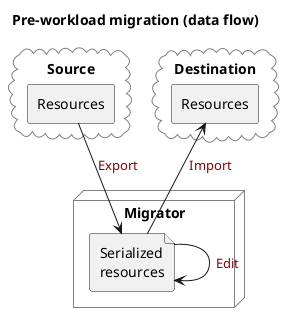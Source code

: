 @startuml

skinparam ArrowFontColor darkred
skinparam CloudBorderColor gray
skinparam NodeBorderColor gray
skinparam NoteFontSize 9

title Pre-workload migration (data flow)

cloud Source {
    rectangle Resources as src_res
}

cloud Destination {
    rectangle Resources as dst_res
}

src_res -[hidden]right-> dst_res


node Migrator {
    file "Serialized\nresources" as ser_res
}

src_res -down-> ser_res : Export
ser_res -up->dst_res : Import

ser_res -down-> ser_res : Edit

@enduml
